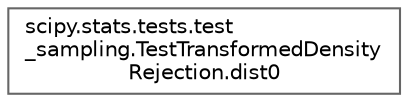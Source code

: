 digraph "Graphical Class Hierarchy"
{
 // LATEX_PDF_SIZE
  bgcolor="transparent";
  edge [fontname=Helvetica,fontsize=10,labelfontname=Helvetica,labelfontsize=10];
  node [fontname=Helvetica,fontsize=10,shape=box,height=0.2,width=0.4];
  rankdir="LR";
  Node0 [id="Node000000",label="scipy.stats.tests.test\l_sampling.TestTransformedDensity\lRejection.dist0",height=0.2,width=0.4,color="grey40", fillcolor="white", style="filled",URL="$d3/ded/classscipy_1_1stats_1_1tests_1_1test__sampling_1_1TestTransformedDensityRejection_1_1dist0.html",tooltip=" "];
}
